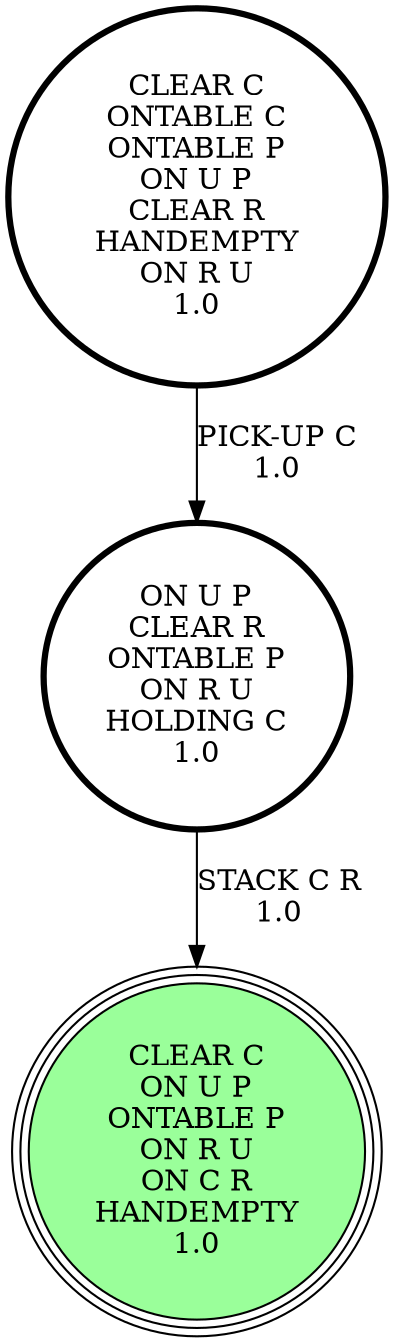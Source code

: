 digraph {
"CLEAR C\nONTABLE C\nONTABLE P\nON U P\nCLEAR R\nHANDEMPTY\nON R U\n1.0\n" -> "ON U P\nCLEAR R\nONTABLE P\nON R U\nHOLDING C\n1.0\n"[label="PICK-UP C\n1.0\n"];
"ON U P\nCLEAR R\nONTABLE P\nON R U\nHOLDING C\n1.0\n" -> "CLEAR C\nON U P\nONTABLE P\nON R U\nON C R\nHANDEMPTY\n1.0\n"[label="STACK C R\n1.0\n"];
"CLEAR C\nON U P\nONTABLE P\nON R U\nON C R\nHANDEMPTY\n1.0\n" [shape=circle, style=filled, fillcolor=palegreen1, peripheries=3];
"CLEAR C\nONTABLE C\nONTABLE P\nON U P\nCLEAR R\nHANDEMPTY\nON R U\n1.0\n" [shape=circle, penwidth=3];
"CLEAR C\nON U P\nONTABLE P\nON R U\nON C R\nHANDEMPTY\n1.0\n" [shape=circle, style=filled, fillcolor=palegreen1, peripheries=3];
"ON U P\nCLEAR R\nONTABLE P\nON R U\nHOLDING C\n1.0\n" [shape=circle, penwidth=3];
}
